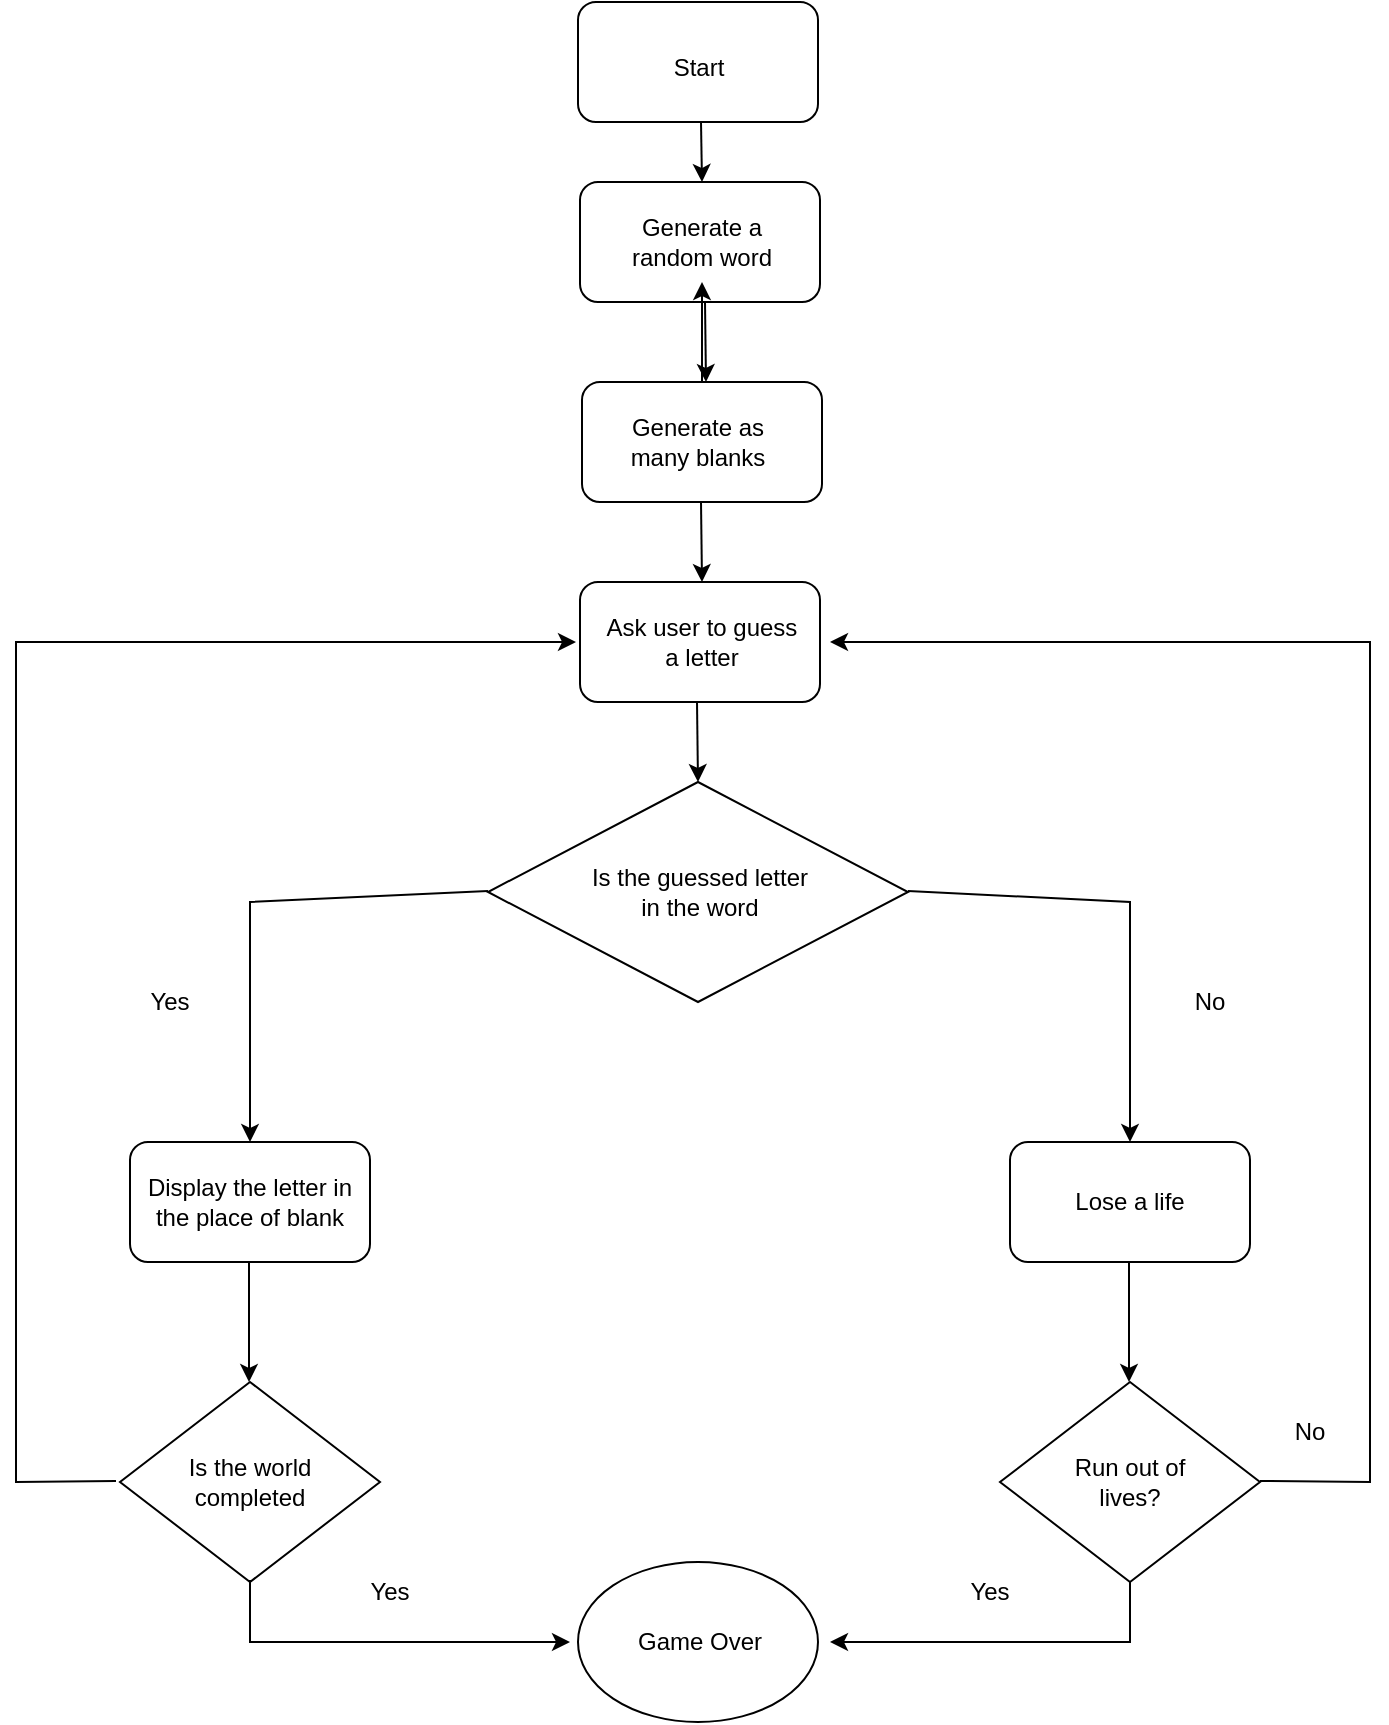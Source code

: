 <mxfile version="22.0.8" type="github">
  <diagram name="Page-1" id="nHzeXlYDDb-m-PsLUuVw">
    <mxGraphModel dx="1434" dy="774" grid="1" gridSize="10" guides="1" tooltips="1" connect="1" arrows="1" fold="1" page="1" pageScale="1" pageWidth="850" pageHeight="1100" math="0" shadow="0">
      <root>
        <mxCell id="0" />
        <mxCell id="1" parent="0" />
        <mxCell id="VddK8G-vQkKblQMClwB--48" value="" style="rhombus;whiteSpace=wrap;html=1;" vertex="1" parent="1">
          <mxGeometry x="575" y="720" width="130" height="100" as="geometry" />
        </mxCell>
        <mxCell id="VddK8G-vQkKblQMClwB--47" value="" style="rhombus;whiteSpace=wrap;html=1;" vertex="1" parent="1">
          <mxGeometry x="135" y="720" width="130" height="100" as="geometry" />
        </mxCell>
        <mxCell id="VddK8G-vQkKblQMClwB--2" value="" style="rounded=1;whiteSpace=wrap;html=1;" vertex="1" parent="1">
          <mxGeometry x="364" y="30" width="120" height="60" as="geometry" />
        </mxCell>
        <mxCell id="VddK8G-vQkKblQMClwB--3" value="Start" style="text;strokeColor=none;align=center;fillColor=none;html=1;verticalAlign=middle;whiteSpace=wrap;rounded=0;" vertex="1" parent="1">
          <mxGeometry x="396.5" y="50" width="55" height="25" as="geometry" />
        </mxCell>
        <mxCell id="VddK8G-vQkKblQMClwB--4" value="" style="edgeStyle=none;orthogonalLoop=1;jettySize=auto;html=1;rounded=0;" edge="1" parent="1">
          <mxGeometry width="80" relative="1" as="geometry">
            <mxPoint x="425.5" y="90" as="sourcePoint" />
            <mxPoint x="426" y="120" as="targetPoint" />
            <Array as="points" />
          </mxGeometry>
        </mxCell>
        <mxCell id="VddK8G-vQkKblQMClwB--5" value="" style="rounded=1;whiteSpace=wrap;html=1;" vertex="1" parent="1">
          <mxGeometry x="365" y="120" width="120" height="60" as="geometry" />
        </mxCell>
        <mxCell id="VddK8G-vQkKblQMClwB--6" value="Generate a random word" style="text;strokeColor=none;align=center;fillColor=none;html=1;verticalAlign=middle;whiteSpace=wrap;rounded=0;" vertex="1" parent="1">
          <mxGeometry x="376" y="130" width="100" height="40" as="geometry" />
        </mxCell>
        <mxCell id="VddK8G-vQkKblQMClwB--7" value="" style="edgeStyle=none;orthogonalLoop=1;jettySize=auto;html=1;rounded=0;" edge="1" parent="1">
          <mxGeometry width="80" relative="1" as="geometry">
            <mxPoint x="427.5" y="180" as="sourcePoint" />
            <mxPoint x="428" y="220" as="targetPoint" />
            <Array as="points" />
          </mxGeometry>
        </mxCell>
        <mxCell id="VddK8G-vQkKblQMClwB--15" value="" style="edgeStyle=orthogonalEdgeStyle;rounded=0;orthogonalLoop=1;jettySize=auto;html=1;" edge="1" parent="1" source="VddK8G-vQkKblQMClwB--8" target="VddK8G-vQkKblQMClwB--6">
          <mxGeometry relative="1" as="geometry" />
        </mxCell>
        <mxCell id="VddK8G-vQkKblQMClwB--8" value="" style="rounded=1;whiteSpace=wrap;html=1;" vertex="1" parent="1">
          <mxGeometry x="366" y="220" width="120" height="60" as="geometry" />
        </mxCell>
        <mxCell id="VddK8G-vQkKblQMClwB--10" value="Generate as many blanks" style="text;strokeColor=none;align=center;fillColor=none;html=1;verticalAlign=middle;whiteSpace=wrap;rounded=0;" vertex="1" parent="1">
          <mxGeometry x="379" y="235" width="90" height="30" as="geometry" />
        </mxCell>
        <mxCell id="VddK8G-vQkKblQMClwB--16" value="" style="edgeStyle=none;orthogonalLoop=1;jettySize=auto;html=1;rounded=0;" edge="1" parent="1">
          <mxGeometry width="80" relative="1" as="geometry">
            <mxPoint x="425.5" y="280" as="sourcePoint" />
            <mxPoint x="426" y="320" as="targetPoint" />
            <Array as="points" />
          </mxGeometry>
        </mxCell>
        <mxCell id="VddK8G-vQkKblQMClwB--17" value="" style="rounded=1;whiteSpace=wrap;html=1;" vertex="1" parent="1">
          <mxGeometry x="365" y="320" width="120" height="60" as="geometry" />
        </mxCell>
        <mxCell id="VddK8G-vQkKblQMClwB--18" value="Ask user to guess a letter&lt;br&gt;" style="text;strokeColor=none;align=center;fillColor=none;html=1;verticalAlign=middle;whiteSpace=wrap;rounded=0;" vertex="1" parent="1">
          <mxGeometry x="376" y="325" width="100" height="50" as="geometry" />
        </mxCell>
        <mxCell id="VddK8G-vQkKblQMClwB--20" value="" style="rhombus;whiteSpace=wrap;html=1;" vertex="1" parent="1">
          <mxGeometry x="319" y="420" width="210" height="110" as="geometry" />
        </mxCell>
        <mxCell id="VddK8G-vQkKblQMClwB--22" value="" style="edgeStyle=none;orthogonalLoop=1;jettySize=auto;html=1;rounded=0;" edge="1" parent="1">
          <mxGeometry width="80" relative="1" as="geometry">
            <mxPoint x="423.5" y="380" as="sourcePoint" />
            <mxPoint x="424" y="420" as="targetPoint" />
            <Array as="points" />
          </mxGeometry>
        </mxCell>
        <mxCell id="VddK8G-vQkKblQMClwB--23" value="Is the guessed letter in the word" style="text;strokeColor=none;align=center;fillColor=none;html=1;verticalAlign=middle;whiteSpace=wrap;rounded=0;" vertex="1" parent="1">
          <mxGeometry x="365" y="435" width="120" height="80" as="geometry" />
        </mxCell>
        <mxCell id="VddK8G-vQkKblQMClwB--32" value="" style="edgeStyle=none;orthogonalLoop=1;jettySize=auto;html=1;rounded=0;" edge="1" parent="1">
          <mxGeometry width="80" relative="1" as="geometry">
            <mxPoint x="319" y="474.5" as="sourcePoint" />
            <mxPoint x="200" y="600" as="targetPoint" />
            <Array as="points">
              <mxPoint x="200" y="480" />
            </Array>
          </mxGeometry>
        </mxCell>
        <mxCell id="VddK8G-vQkKblQMClwB--33" value="" style="edgeStyle=none;orthogonalLoop=1;jettySize=auto;html=1;rounded=0;" edge="1" parent="1">
          <mxGeometry width="80" relative="1" as="geometry">
            <mxPoint x="529" y="474.5" as="sourcePoint" />
            <mxPoint x="640" y="600" as="targetPoint" />
            <Array as="points">
              <mxPoint x="640" y="480" />
            </Array>
          </mxGeometry>
        </mxCell>
        <mxCell id="VddK8G-vQkKblQMClwB--34" value="Yes" style="text;strokeColor=none;align=center;fillColor=none;html=1;verticalAlign=middle;whiteSpace=wrap;rounded=0;" vertex="1" parent="1">
          <mxGeometry x="130" y="515" width="60" height="30" as="geometry" />
        </mxCell>
        <mxCell id="VddK8G-vQkKblQMClwB--35" value="No" style="text;strokeColor=none;align=center;fillColor=none;html=1;verticalAlign=middle;whiteSpace=wrap;rounded=0;" vertex="1" parent="1">
          <mxGeometry x="650" y="515" width="60" height="30" as="geometry" />
        </mxCell>
        <mxCell id="VddK8G-vQkKblQMClwB--36" value="" style="rounded=1;whiteSpace=wrap;html=1;" vertex="1" parent="1">
          <mxGeometry x="140" y="600" width="120" height="60" as="geometry" />
        </mxCell>
        <mxCell id="VddK8G-vQkKblQMClwB--37" value="Display the letter in the place of blank" style="text;strokeColor=none;align=center;fillColor=none;html=1;verticalAlign=middle;whiteSpace=wrap;rounded=0;" vertex="1" parent="1">
          <mxGeometry x="140" y="615" width="120" height="30" as="geometry" />
        </mxCell>
        <mxCell id="VddK8G-vQkKblQMClwB--38" value="" style="rounded=1;whiteSpace=wrap;html=1;" vertex="1" parent="1">
          <mxGeometry x="580" y="600" width="120" height="60" as="geometry" />
        </mxCell>
        <mxCell id="VddK8G-vQkKblQMClwB--39" value="Lose a life" style="text;strokeColor=none;align=center;fillColor=none;html=1;verticalAlign=middle;whiteSpace=wrap;rounded=0;" vertex="1" parent="1">
          <mxGeometry x="610" y="615" width="60" height="30" as="geometry" />
        </mxCell>
        <mxCell id="VddK8G-vQkKblQMClwB--41" value="" style="edgeStyle=none;orthogonalLoop=1;jettySize=auto;html=1;rounded=0;" edge="1" parent="1">
          <mxGeometry width="80" relative="1" as="geometry">
            <mxPoint x="199.5" y="660" as="sourcePoint" />
            <mxPoint x="199.5" y="720" as="targetPoint" />
            <Array as="points" />
          </mxGeometry>
        </mxCell>
        <mxCell id="VddK8G-vQkKblQMClwB--42" value="" style="edgeStyle=none;orthogonalLoop=1;jettySize=auto;html=1;rounded=0;" edge="1" parent="1">
          <mxGeometry width="80" relative="1" as="geometry">
            <mxPoint x="639.5" y="660" as="sourcePoint" />
            <mxPoint x="639.5" y="720" as="targetPoint" />
            <Array as="points" />
          </mxGeometry>
        </mxCell>
        <mxCell id="VddK8G-vQkKblQMClwB--43" value="Is the world completed" style="text;strokeColor=none;align=center;fillColor=none;html=1;verticalAlign=middle;whiteSpace=wrap;rounded=0;" vertex="1" parent="1">
          <mxGeometry x="160" y="755" width="80" height="30" as="geometry" />
        </mxCell>
        <mxCell id="VddK8G-vQkKblQMClwB--45" value="Run out of lives?" style="text;strokeColor=none;align=center;fillColor=none;html=1;verticalAlign=middle;whiteSpace=wrap;rounded=0;" vertex="1" parent="1">
          <mxGeometry x="610" y="755" width="60" height="30" as="geometry" />
        </mxCell>
        <mxCell id="VddK8G-vQkKblQMClwB--49" value="" style="edgeStyle=none;orthogonalLoop=1;jettySize=auto;html=1;rounded=0;" edge="1" parent="1">
          <mxGeometry width="80" relative="1" as="geometry">
            <mxPoint x="705" y="769.5" as="sourcePoint" />
            <mxPoint x="490" y="350" as="targetPoint" />
            <Array as="points">
              <mxPoint x="760" y="770" />
              <mxPoint x="760" y="350" />
            </Array>
          </mxGeometry>
        </mxCell>
        <mxCell id="VddK8G-vQkKblQMClwB--53" value="" style="edgeStyle=none;orthogonalLoop=1;jettySize=auto;html=1;rounded=0;" edge="1" parent="1">
          <mxGeometry width="80" relative="1" as="geometry">
            <mxPoint x="133" y="769.5" as="sourcePoint" />
            <mxPoint x="363" y="350" as="targetPoint" />
            <Array as="points">
              <mxPoint x="83" y="770" />
              <mxPoint x="83" y="350" />
            </Array>
          </mxGeometry>
        </mxCell>
        <mxCell id="VddK8G-vQkKblQMClwB--54" value="No" style="text;strokeColor=none;align=center;fillColor=none;html=1;verticalAlign=middle;whiteSpace=wrap;rounded=0;" vertex="1" parent="1">
          <mxGeometry x="700" y="730" width="60" height="30" as="geometry" />
        </mxCell>
        <mxCell id="VddK8G-vQkKblQMClwB--55" value="Yes" style="text;strokeColor=none;align=center;fillColor=none;html=1;verticalAlign=middle;whiteSpace=wrap;rounded=0;" vertex="1" parent="1">
          <mxGeometry x="240" y="810" width="60" height="30" as="geometry" />
        </mxCell>
        <mxCell id="VddK8G-vQkKblQMClwB--56" value="Yes" style="text;strokeColor=none;align=center;fillColor=none;html=1;verticalAlign=middle;whiteSpace=wrap;rounded=0;" vertex="1" parent="1">
          <mxGeometry x="540" y="810" width="60" height="30" as="geometry" />
        </mxCell>
        <mxCell id="VddK8G-vQkKblQMClwB--57" value="" style="ellipse;whiteSpace=wrap;html=1;" vertex="1" parent="1">
          <mxGeometry x="364" y="810" width="120" height="80" as="geometry" />
        </mxCell>
        <mxCell id="VddK8G-vQkKblQMClwB--58" value="Game Over&lt;br&gt;" style="text;strokeColor=none;align=center;fillColor=none;html=1;verticalAlign=middle;whiteSpace=wrap;rounded=0;" vertex="1" parent="1">
          <mxGeometry x="370" y="835" width="110" height="30" as="geometry" />
        </mxCell>
        <mxCell id="VddK8G-vQkKblQMClwB--59" value="" style="edgeStyle=none;orthogonalLoop=1;jettySize=auto;html=1;rounded=0;exitX=0.5;exitY=1;exitDx=0;exitDy=0;" edge="1" parent="1" source="VddK8G-vQkKblQMClwB--48">
          <mxGeometry width="80" relative="1" as="geometry">
            <mxPoint x="610" y="849.5" as="sourcePoint" />
            <mxPoint x="490" y="850" as="targetPoint" />
            <Array as="points">
              <mxPoint x="640" y="850" />
            </Array>
          </mxGeometry>
        </mxCell>
        <mxCell id="VddK8G-vQkKblQMClwB--60" value="" style="edgeStyle=none;orthogonalLoop=1;jettySize=auto;html=1;rounded=0;" edge="1" parent="1">
          <mxGeometry width="80" relative="1" as="geometry">
            <mxPoint x="200" y="819" as="sourcePoint" />
            <mxPoint x="360" y="850" as="targetPoint" />
            <Array as="points">
              <mxPoint x="200" y="850" />
            </Array>
          </mxGeometry>
        </mxCell>
      </root>
    </mxGraphModel>
  </diagram>
</mxfile>
